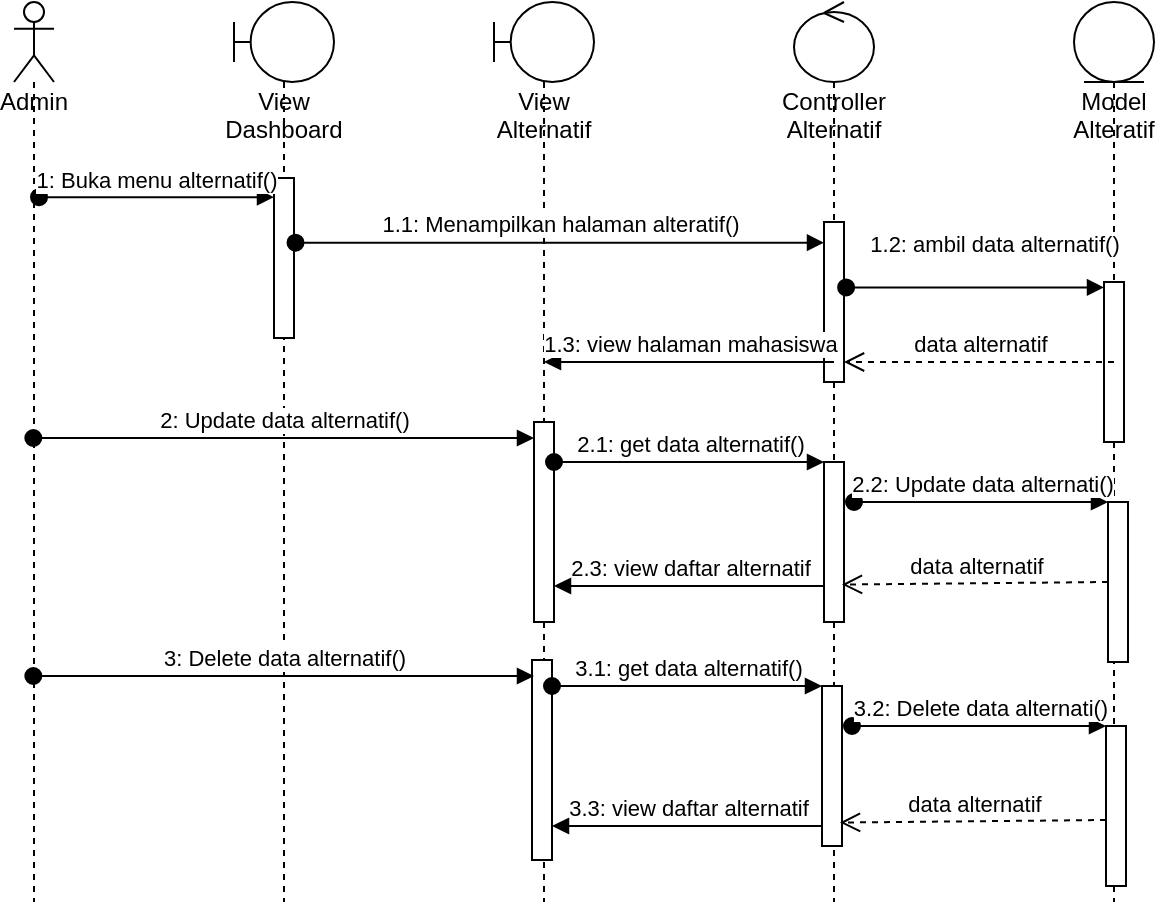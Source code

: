 <mxfile version="15.0.3" type="github" pages="2">
  <diagram id="e4UuE7omMv5IEnxmC0gi" name="Page-1">
    <mxGraphModel dx="723" dy="386" grid="1" gridSize="10" guides="1" tooltips="1" connect="1" arrows="1" fold="1" page="1" pageScale="1" pageWidth="850" pageHeight="1100" math="0" shadow="0">
      <root>
        <mxCell id="0" />
        <mxCell id="1" parent="0" />
        <mxCell id="pGTws44KyTWBOTCNOdKS-6" value="Admin" style="shape=umlLifeline;participant=umlActor;perimeter=lifelinePerimeter;whiteSpace=wrap;html=1;container=1;collapsible=0;recursiveResize=0;verticalAlign=top;spacingTop=36;outlineConnect=0;" vertex="1" parent="1">
          <mxGeometry x="90" y="130" width="20" height="450" as="geometry" />
        </mxCell>
        <mxCell id="pGTws44KyTWBOTCNOdKS-7" value="View Dashboard" style="shape=umlLifeline;participant=umlBoundary;perimeter=lifelinePerimeter;whiteSpace=wrap;html=1;container=1;collapsible=0;recursiveResize=0;verticalAlign=top;spacingTop=36;outlineConnect=0;" vertex="1" parent="1">
          <mxGeometry x="200" y="130" width="50" height="450" as="geometry" />
        </mxCell>
        <mxCell id="pGTws44KyTWBOTCNOdKS-8" value="View Alternatif" style="shape=umlLifeline;participant=umlBoundary;perimeter=lifelinePerimeter;whiteSpace=wrap;html=1;container=1;collapsible=0;recursiveResize=0;verticalAlign=top;spacingTop=36;outlineConnect=0;" vertex="1" parent="1">
          <mxGeometry x="330" y="130" width="50" height="450" as="geometry" />
        </mxCell>
        <mxCell id="pGTws44KyTWBOTCNOdKS-9" value="Controller Alternatif" style="shape=umlLifeline;participant=umlControl;perimeter=lifelinePerimeter;whiteSpace=wrap;html=1;container=1;collapsible=0;recursiveResize=0;verticalAlign=top;spacingTop=36;outlineConnect=0;" vertex="1" parent="1">
          <mxGeometry x="480" y="130" width="40" height="450" as="geometry" />
        </mxCell>
        <mxCell id="pGTws44KyTWBOTCNOdKS-15" value="" style="html=1;points=[];perimeter=orthogonalPerimeter;" vertex="1" parent="pGTws44KyTWBOTCNOdKS-9">
          <mxGeometry x="15" y="110" width="10" height="80" as="geometry" />
        </mxCell>
        <mxCell id="pGTws44KyTWBOTCNOdKS-10" value="Model Alteratif" style="shape=umlLifeline;participant=umlEntity;perimeter=lifelinePerimeter;whiteSpace=wrap;html=1;container=1;collapsible=0;recursiveResize=0;verticalAlign=top;spacingTop=36;outlineConnect=0;" vertex="1" parent="1">
          <mxGeometry x="620" y="130" width="40" height="450" as="geometry" />
        </mxCell>
        <mxCell id="pGTws44KyTWBOTCNOdKS-17" value="" style="html=1;points=[];perimeter=orthogonalPerimeter;" vertex="1" parent="pGTws44KyTWBOTCNOdKS-10">
          <mxGeometry x="15" y="140" width="10" height="80" as="geometry" />
        </mxCell>
        <mxCell id="pGTws44KyTWBOTCNOdKS-13" value="" style="html=1;points=[];perimeter=orthogonalPerimeter;" vertex="1" parent="1">
          <mxGeometry x="220" y="218" width="10" height="80" as="geometry" />
        </mxCell>
        <mxCell id="pGTws44KyTWBOTCNOdKS-14" value="1: Buka menu alternatif()" style="html=1;verticalAlign=bottom;startArrow=oval;endArrow=block;startSize=8;exitX=0.626;exitY=0.362;exitDx=0;exitDy=0;exitPerimeter=0;" edge="1" target="pGTws44KyTWBOTCNOdKS-13" parent="1">
          <mxGeometry relative="1" as="geometry">
            <mxPoint x="102.52" y="227.6" as="sourcePoint" />
          </mxGeometry>
        </mxCell>
        <mxCell id="pGTws44KyTWBOTCNOdKS-16" value="1.1: Menampilkan halaman alteratif()" style="html=1;verticalAlign=bottom;startArrow=oval;endArrow=block;startSize=8;exitX=1.076;exitY=0.404;exitDx=0;exitDy=0;exitPerimeter=0;" edge="1" target="pGTws44KyTWBOTCNOdKS-15" parent="1" source="pGTws44KyTWBOTCNOdKS-13">
          <mxGeometry relative="1" as="geometry">
            <mxPoint x="435" y="240" as="sourcePoint" />
          </mxGeometry>
        </mxCell>
        <mxCell id="pGTws44KyTWBOTCNOdKS-18" value="1.2: ambil data alternatif()" style="html=1;verticalAlign=bottom;startArrow=oval;endArrow=block;startSize=8;exitX=1.106;exitY=0.409;exitDx=0;exitDy=0;exitPerimeter=0;" edge="1" target="pGTws44KyTWBOTCNOdKS-17" parent="1" source="pGTws44KyTWBOTCNOdKS-15">
          <mxGeometry x="0.147" y="13" relative="1" as="geometry">
            <mxPoint x="575" y="270" as="sourcePoint" />
            <mxPoint as="offset" />
          </mxGeometry>
        </mxCell>
        <mxCell id="pGTws44KyTWBOTCNOdKS-19" value="data alternatif" style="html=1;verticalAlign=bottom;endArrow=open;dashed=1;endSize=8;entryX=1;entryY=0.875;entryDx=0;entryDy=0;entryPerimeter=0;" edge="1" parent="1" target="pGTws44KyTWBOTCNOdKS-15">
          <mxGeometry relative="1" as="geometry">
            <mxPoint x="640" y="310" as="sourcePoint" />
            <mxPoint x="510" y="310" as="targetPoint" />
          </mxGeometry>
        </mxCell>
        <mxCell id="pGTws44KyTWBOTCNOdKS-22" value="1.3: view halaman mahasiswa" style="html=1;verticalAlign=bottom;endArrow=block;" edge="1" parent="1">
          <mxGeometry width="80" relative="1" as="geometry">
            <mxPoint x="500" y="310" as="sourcePoint" />
            <mxPoint x="355" y="310" as="targetPoint" />
          </mxGeometry>
        </mxCell>
        <mxCell id="pGTws44KyTWBOTCNOdKS-24" value="" style="html=1;points=[];perimeter=orthogonalPerimeter;" vertex="1" parent="1">
          <mxGeometry x="350" y="340" width="10" height="100" as="geometry" />
        </mxCell>
        <mxCell id="pGTws44KyTWBOTCNOdKS-25" value="2: Update data alternatif()" style="html=1;verticalAlign=bottom;startArrow=oval;endArrow=block;startSize=8;" edge="1" parent="1">
          <mxGeometry relative="1" as="geometry">
            <mxPoint x="99.667" y="348" as="sourcePoint" />
            <mxPoint x="350" y="348" as="targetPoint" />
          </mxGeometry>
        </mxCell>
        <mxCell id="pGTws44KyTWBOTCNOdKS-26" value="" style="html=1;points=[];perimeter=orthogonalPerimeter;" vertex="1" parent="1">
          <mxGeometry x="495" y="360" width="10" height="80" as="geometry" />
        </mxCell>
        <mxCell id="pGTws44KyTWBOTCNOdKS-27" value="2.1: get data alternatif()" style="html=1;verticalAlign=bottom;startArrow=oval;endArrow=block;startSize=8;" edge="1" target="pGTws44KyTWBOTCNOdKS-26" parent="1">
          <mxGeometry relative="1" as="geometry">
            <mxPoint x="360" y="360" as="sourcePoint" />
          </mxGeometry>
        </mxCell>
        <mxCell id="pGTws44KyTWBOTCNOdKS-28" value="" style="html=1;points=[];perimeter=orthogonalPerimeter;" vertex="1" parent="1">
          <mxGeometry x="637" y="380" width="10" height="80" as="geometry" />
        </mxCell>
        <mxCell id="pGTws44KyTWBOTCNOdKS-29" value="2.2: Update data alternati()" style="html=1;verticalAlign=bottom;startArrow=oval;endArrow=block;startSize=8;" edge="1" target="pGTws44KyTWBOTCNOdKS-28" parent="1">
          <mxGeometry relative="1" as="geometry">
            <mxPoint x="510" y="380" as="sourcePoint" />
          </mxGeometry>
        </mxCell>
        <mxCell id="pGTws44KyTWBOTCNOdKS-30" value="data alternatif" style="html=1;verticalAlign=bottom;endArrow=open;dashed=1;endSize=8;entryX=0.9;entryY=0.766;entryDx=0;entryDy=0;entryPerimeter=0;" edge="1" parent="1" target="pGTws44KyTWBOTCNOdKS-26">
          <mxGeometry relative="1" as="geometry">
            <mxPoint x="637" y="420" as="sourcePoint" />
            <mxPoint x="557" y="420" as="targetPoint" />
          </mxGeometry>
        </mxCell>
        <mxCell id="pGTws44KyTWBOTCNOdKS-31" value="2.3: view daftar alternatif" style="html=1;verticalAlign=bottom;endArrow=block;" edge="1" parent="1">
          <mxGeometry width="80" relative="1" as="geometry">
            <mxPoint x="495" y="422" as="sourcePoint" />
            <mxPoint x="360" y="422" as="targetPoint" />
          </mxGeometry>
        </mxCell>
        <mxCell id="pGTws44KyTWBOTCNOdKS-32" value="" style="html=1;points=[];perimeter=orthogonalPerimeter;" vertex="1" parent="1">
          <mxGeometry x="349" y="459" width="10" height="100" as="geometry" />
        </mxCell>
        <mxCell id="pGTws44KyTWBOTCNOdKS-33" value="3: Delete data alternatif()" style="html=1;verticalAlign=bottom;startArrow=oval;endArrow=block;startSize=8;" edge="1" parent="1">
          <mxGeometry relative="1" as="geometry">
            <mxPoint x="99.667" y="467" as="sourcePoint" />
            <mxPoint x="350" y="467" as="targetPoint" />
          </mxGeometry>
        </mxCell>
        <mxCell id="pGTws44KyTWBOTCNOdKS-34" value="" style="html=1;points=[];perimeter=orthogonalPerimeter;" vertex="1" parent="1">
          <mxGeometry x="494" y="472" width="10" height="80" as="geometry" />
        </mxCell>
        <mxCell id="pGTws44KyTWBOTCNOdKS-35" value="3.1: get data alternatif()" style="html=1;verticalAlign=bottom;startArrow=oval;endArrow=block;startSize=8;" edge="1" parent="1" target="pGTws44KyTWBOTCNOdKS-34">
          <mxGeometry relative="1" as="geometry">
            <mxPoint x="359" y="472" as="sourcePoint" />
          </mxGeometry>
        </mxCell>
        <mxCell id="pGTws44KyTWBOTCNOdKS-36" value="" style="html=1;points=[];perimeter=orthogonalPerimeter;" vertex="1" parent="1">
          <mxGeometry x="636" y="492" width="10" height="80" as="geometry" />
        </mxCell>
        <mxCell id="pGTws44KyTWBOTCNOdKS-37" value="3.2: Delete data alternati()" style="html=1;verticalAlign=bottom;startArrow=oval;endArrow=block;startSize=8;" edge="1" parent="1" target="pGTws44KyTWBOTCNOdKS-36">
          <mxGeometry relative="1" as="geometry">
            <mxPoint x="509" y="492" as="sourcePoint" />
          </mxGeometry>
        </mxCell>
        <mxCell id="pGTws44KyTWBOTCNOdKS-38" value="data alternatif" style="html=1;verticalAlign=bottom;endArrow=open;dashed=1;endSize=8;entryX=0.9;entryY=0.766;entryDx=0;entryDy=0;entryPerimeter=0;" edge="1" parent="1">
          <mxGeometry relative="1" as="geometry">
            <mxPoint x="636" y="539" as="sourcePoint" />
            <mxPoint x="503" y="540.28" as="targetPoint" />
          </mxGeometry>
        </mxCell>
        <mxCell id="pGTws44KyTWBOTCNOdKS-39" value="3.3: view daftar alternatif" style="html=1;verticalAlign=bottom;endArrow=block;" edge="1" parent="1" target="pGTws44KyTWBOTCNOdKS-32">
          <mxGeometry width="80" relative="1" as="geometry">
            <mxPoint x="494" y="542" as="sourcePoint" />
            <mxPoint x="574" y="542" as="targetPoint" />
          </mxGeometry>
        </mxCell>
      </root>
    </mxGraphModel>
  </diagram>
  <diagram id="ajcWgXkxS5kciSXr_NFk" name="Page-2">
    <mxGraphModel dx="868" dy="463" grid="1" gridSize="10" guides="1" tooltips="1" connect="1" arrows="1" fold="1" page="1" pageScale="1" pageWidth="850" pageHeight="1100" math="0" shadow="0">
      <root>
        <mxCell id="YvmiJLuR5qaNtFDUDTVb-0" />
        <mxCell id="YvmiJLuR5qaNtFDUDTVb-1" parent="YvmiJLuR5qaNtFDUDTVb-0" />
        <mxCell id="YvmiJLuR5qaNtFDUDTVb-2" value="" style="shape=umlLifeline;participant=umlActor;perimeter=lifelinePerimeter;whiteSpace=wrap;html=1;container=1;collapsible=0;recursiveResize=0;verticalAlign=top;spacingTop=36;outlineConnect=0;" vertex="1" parent="YvmiJLuR5qaNtFDUDTVb-1">
          <mxGeometry x="150" y="150" width="20" height="300" as="geometry" />
        </mxCell>
        <mxCell id="YvmiJLuR5qaNtFDUDTVb-3" value="" style="shape=umlLifeline;participant=umlBoundary;perimeter=lifelinePerimeter;whiteSpace=wrap;html=1;container=1;collapsible=0;recursiveResize=0;verticalAlign=top;spacingTop=36;outlineConnect=0;" vertex="1" parent="YvmiJLuR5qaNtFDUDTVb-1">
          <mxGeometry x="290" y="150" width="50" height="300" as="geometry" />
        </mxCell>
        <mxCell id="YvmiJLuR5qaNtFDUDTVb-4" value="" style="shape=umlLifeline;participant=umlEntity;perimeter=lifelinePerimeter;whiteSpace=wrap;html=1;container=1;collapsible=0;recursiveResize=0;verticalAlign=top;spacingTop=36;outlineConnect=0;" vertex="1" parent="YvmiJLuR5qaNtFDUDTVb-1">
          <mxGeometry x="540" y="150" width="40" height="300" as="geometry" />
        </mxCell>
        <mxCell id="YvmiJLuR5qaNtFDUDTVb-5" value="" style="shape=umlLifeline;participant=umlControl;perimeter=lifelinePerimeter;whiteSpace=wrap;html=1;container=1;collapsible=0;recursiveResize=0;verticalAlign=top;spacingTop=36;outlineConnect=0;" vertex="1" parent="YvmiJLuR5qaNtFDUDTVb-1">
          <mxGeometry x="430" y="150" width="40" height="300" as="geometry" />
        </mxCell>
      </root>
    </mxGraphModel>
  </diagram>
</mxfile>
